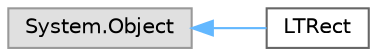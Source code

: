 digraph "Graphical Class Hierarchy"
{
 // LATEX_PDF_SIZE
  bgcolor="transparent";
  edge [fontname=Helvetica,fontsize=10,labelfontname=Helvetica,labelfontsize=10];
  node [fontname=Helvetica,fontsize=10,shape=box,height=0.2,width=0.4];
  rankdir="LR";
  Node0 [id="Node000000",label="System.Object",height=0.2,width=0.4,color="grey60", fillcolor="#E0E0E0", style="filled",tooltip=" "];
  Node0 -> Node1 [id="edge294_Node000000_Node000001",dir="back",color="steelblue1",style="solid",tooltip=" "];
  Node1 [id="Node000001",label="LTRect",height=0.2,width=0.4,color="grey40", fillcolor="white", style="filled",URL="$class_l_t_rect.html",tooltip=" "];
}
